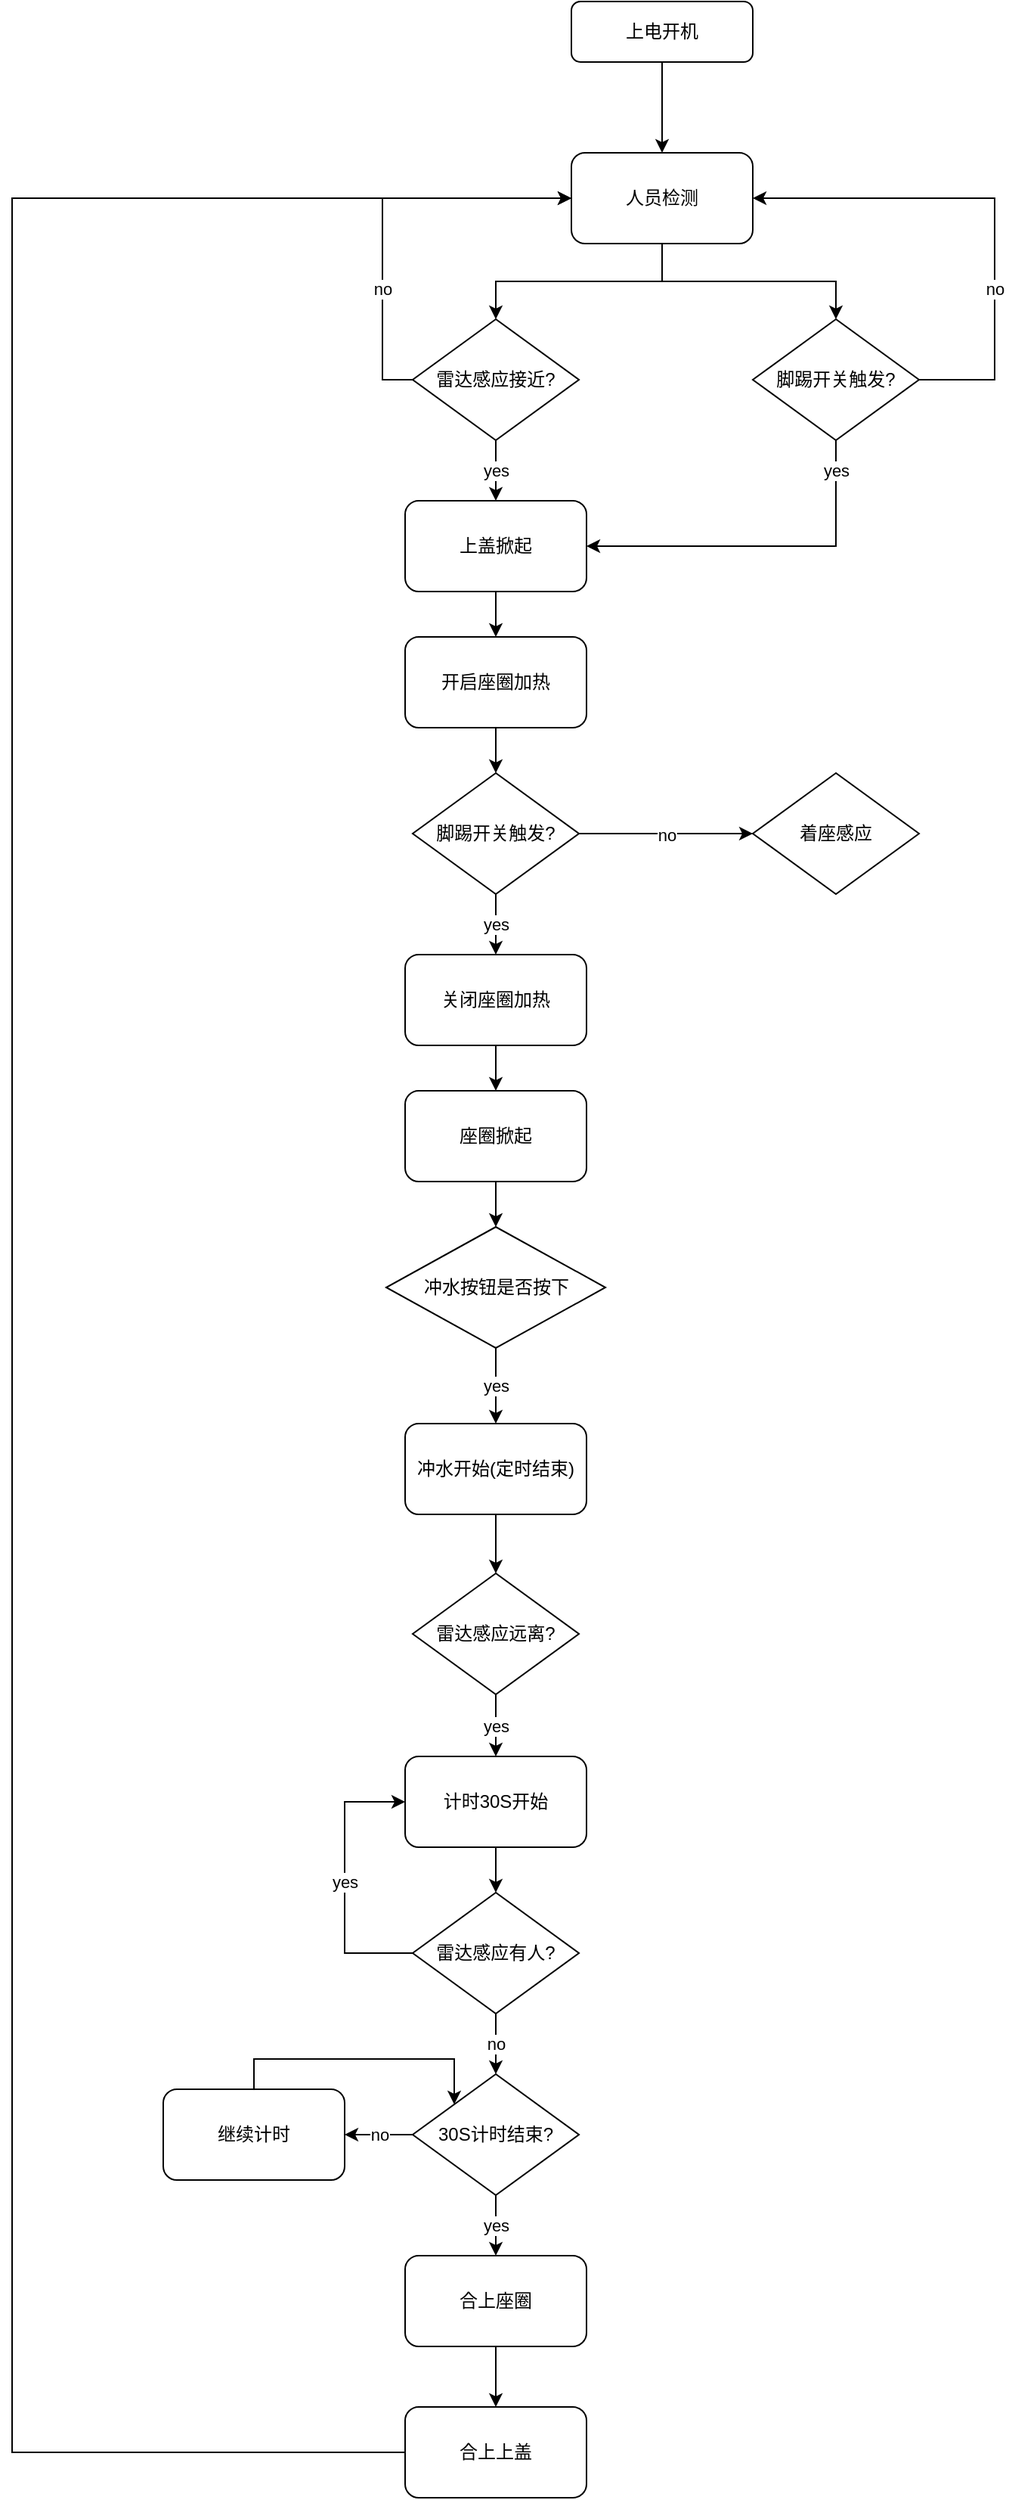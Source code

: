 <mxfile version="14.7.0" type="github">
  <diagram id="C5RBs43oDa-KdzZeNtuy" name="Page-1">
    <mxGraphModel dx="2500" dy="896" grid="1" gridSize="10" guides="1" tooltips="1" connect="1" arrows="1" fold="1" page="1" pageScale="1" pageWidth="827" pageHeight="1169" math="0" shadow="0">
      <root>
        <mxCell id="WIyWlLk6GJQsqaUBKTNV-0" />
        <mxCell id="WIyWlLk6GJQsqaUBKTNV-1" parent="WIyWlLk6GJQsqaUBKTNV-0" />
        <mxCell id="2HKD_gltTXgtxPYkwOB--66" style="edgeStyle=orthogonalEdgeStyle;rounded=0;orthogonalLoop=1;jettySize=auto;html=1;exitX=0.5;exitY=1;exitDx=0;exitDy=0;entryX=0.5;entryY=0;entryDx=0;entryDy=0;" edge="1" parent="WIyWlLk6GJQsqaUBKTNV-1" source="WIyWlLk6GJQsqaUBKTNV-3" target="2HKD_gltTXgtxPYkwOB--2">
          <mxGeometry relative="1" as="geometry" />
        </mxCell>
        <mxCell id="WIyWlLk6GJQsqaUBKTNV-3" value="上电开机" style="rounded=1;whiteSpace=wrap;html=1;fontSize=12;glass=0;strokeWidth=1;shadow=0;" parent="WIyWlLk6GJQsqaUBKTNV-1" vertex="1">
          <mxGeometry x="270" y="50" width="120" height="40" as="geometry" />
        </mxCell>
        <mxCell id="2HKD_gltTXgtxPYkwOB--67" style="edgeStyle=orthogonalEdgeStyle;rounded=0;orthogonalLoop=1;jettySize=auto;html=1;exitX=0.5;exitY=1;exitDx=0;exitDy=0;entryX=0.5;entryY=0;entryDx=0;entryDy=0;" edge="1" parent="WIyWlLk6GJQsqaUBKTNV-1" source="2HKD_gltTXgtxPYkwOB--2" target="2HKD_gltTXgtxPYkwOB--3">
          <mxGeometry relative="1" as="geometry" />
        </mxCell>
        <mxCell id="2HKD_gltTXgtxPYkwOB--68" style="edgeStyle=orthogonalEdgeStyle;rounded=0;orthogonalLoop=1;jettySize=auto;html=1;exitX=0.5;exitY=1;exitDx=0;exitDy=0;entryX=0.5;entryY=0;entryDx=0;entryDy=0;" edge="1" parent="WIyWlLk6GJQsqaUBKTNV-1" source="2HKD_gltTXgtxPYkwOB--2" target="2HKD_gltTXgtxPYkwOB--64">
          <mxGeometry relative="1" as="geometry" />
        </mxCell>
        <mxCell id="2HKD_gltTXgtxPYkwOB--2" value="人员检测" style="rounded=1;whiteSpace=wrap;html=1;flipH=1;flipV=0;" vertex="1" parent="WIyWlLk6GJQsqaUBKTNV-1">
          <mxGeometry x="270" y="150" width="120" height="60" as="geometry" />
        </mxCell>
        <mxCell id="2HKD_gltTXgtxPYkwOB--13" value="yes" style="edgeStyle=orthogonalEdgeStyle;rounded=0;orthogonalLoop=1;jettySize=auto;html=1;exitX=0.5;exitY=1;exitDx=0;exitDy=0;entryX=0.5;entryY=0;entryDx=0;entryDy=0;labelBorderColor=none;" edge="1" parent="WIyWlLk6GJQsqaUBKTNV-1" source="2HKD_gltTXgtxPYkwOB--3" target="2HKD_gltTXgtxPYkwOB--6">
          <mxGeometry relative="1" as="geometry">
            <mxPoint as="offset" />
          </mxGeometry>
        </mxCell>
        <mxCell id="2HKD_gltTXgtxPYkwOB--70" value="no" style="edgeStyle=orthogonalEdgeStyle;rounded=0;orthogonalLoop=1;jettySize=auto;html=1;exitX=0;exitY=0.5;exitDx=0;exitDy=0;entryX=0;entryY=0.5;entryDx=0;entryDy=0;" edge="1" parent="WIyWlLk6GJQsqaUBKTNV-1" source="2HKD_gltTXgtxPYkwOB--3" target="2HKD_gltTXgtxPYkwOB--2">
          <mxGeometry x="-0.396" relative="1" as="geometry">
            <mxPoint as="offset" />
          </mxGeometry>
        </mxCell>
        <mxCell id="2HKD_gltTXgtxPYkwOB--3" value="雷达感应接近?" style="rhombus;whiteSpace=wrap;html=1;flipH=1;flipV=0;" vertex="1" parent="WIyWlLk6GJQsqaUBKTNV-1">
          <mxGeometry x="165" y="260" width="110" height="80" as="geometry" />
        </mxCell>
        <mxCell id="2HKD_gltTXgtxPYkwOB--27" style="edgeStyle=orthogonalEdgeStyle;rounded=0;orthogonalLoop=1;jettySize=auto;html=1;exitX=0.5;exitY=1;exitDx=0;exitDy=0;entryX=0.5;entryY=0;entryDx=0;entryDy=0;" edge="1" parent="WIyWlLk6GJQsqaUBKTNV-1" source="2HKD_gltTXgtxPYkwOB--6" target="2HKD_gltTXgtxPYkwOB--26">
          <mxGeometry relative="1" as="geometry" />
        </mxCell>
        <mxCell id="2HKD_gltTXgtxPYkwOB--6" value="上盖掀起" style="rounded=1;whiteSpace=wrap;html=1;" vertex="1" parent="WIyWlLk6GJQsqaUBKTNV-1">
          <mxGeometry x="160" y="380" width="120" height="60" as="geometry" />
        </mxCell>
        <mxCell id="2HKD_gltTXgtxPYkwOB--25" style="edgeStyle=orthogonalEdgeStyle;rounded=0;orthogonalLoop=1;jettySize=auto;html=1;exitX=0.5;exitY=1;exitDx=0;exitDy=0;entryX=0.5;entryY=0;entryDx=0;entryDy=0;" edge="1" parent="WIyWlLk6GJQsqaUBKTNV-1" source="2HKD_gltTXgtxPYkwOB--16" target="2HKD_gltTXgtxPYkwOB--24">
          <mxGeometry relative="1" as="geometry" />
        </mxCell>
        <mxCell id="2HKD_gltTXgtxPYkwOB--16" value="关闭座圈加热" style="rounded=1;whiteSpace=wrap;html=1;" vertex="1" parent="WIyWlLk6GJQsqaUBKTNV-1">
          <mxGeometry x="160" y="680" width="120" height="60" as="geometry" />
        </mxCell>
        <mxCell id="2HKD_gltTXgtxPYkwOB--20" value="yes" style="edgeStyle=orthogonalEdgeStyle;rounded=0;orthogonalLoop=1;jettySize=auto;html=1;exitX=0.5;exitY=1;exitDx=0;exitDy=0;" edge="1" parent="WIyWlLk6GJQsqaUBKTNV-1" source="2HKD_gltTXgtxPYkwOB--18" target="2HKD_gltTXgtxPYkwOB--16">
          <mxGeometry relative="1" as="geometry" />
        </mxCell>
        <mxCell id="2HKD_gltTXgtxPYkwOB--21" value="no" style="edgeStyle=orthogonalEdgeStyle;rounded=0;orthogonalLoop=1;jettySize=auto;html=1;exitX=1;exitY=0.5;exitDx=0;exitDy=0;" edge="1" parent="WIyWlLk6GJQsqaUBKTNV-1" source="2HKD_gltTXgtxPYkwOB--18">
          <mxGeometry relative="1" as="geometry">
            <mxPoint x="390" y="600" as="targetPoint" />
          </mxGeometry>
        </mxCell>
        <mxCell id="2HKD_gltTXgtxPYkwOB--18" value="脚踢开关触发?" style="rhombus;whiteSpace=wrap;html=1;flipH=1;flipV=0;" vertex="1" parent="WIyWlLk6GJQsqaUBKTNV-1">
          <mxGeometry x="165" y="560" width="110" height="80" as="geometry" />
        </mxCell>
        <mxCell id="2HKD_gltTXgtxPYkwOB--23" value="着座感应" style="rhombus;whiteSpace=wrap;html=1;flipH=1;flipV=0;" vertex="1" parent="WIyWlLk6GJQsqaUBKTNV-1">
          <mxGeometry x="390" y="560" width="110" height="80" as="geometry" />
        </mxCell>
        <mxCell id="2HKD_gltTXgtxPYkwOB--30" style="edgeStyle=orthogonalEdgeStyle;rounded=0;orthogonalLoop=1;jettySize=auto;html=1;exitX=0.5;exitY=1;exitDx=0;exitDy=0;entryX=0.5;entryY=0;entryDx=0;entryDy=0;" edge="1" parent="WIyWlLk6GJQsqaUBKTNV-1" source="2HKD_gltTXgtxPYkwOB--24" target="2HKD_gltTXgtxPYkwOB--29">
          <mxGeometry relative="1" as="geometry" />
        </mxCell>
        <mxCell id="2HKD_gltTXgtxPYkwOB--24" value="座圈掀起" style="rounded=1;whiteSpace=wrap;html=1;" vertex="1" parent="WIyWlLk6GJQsqaUBKTNV-1">
          <mxGeometry x="160" y="770" width="120" height="60" as="geometry" />
        </mxCell>
        <mxCell id="2HKD_gltTXgtxPYkwOB--28" style="edgeStyle=orthogonalEdgeStyle;rounded=0;orthogonalLoop=1;jettySize=auto;html=1;exitX=0.5;exitY=1;exitDx=0;exitDy=0;entryX=0.5;entryY=0;entryDx=0;entryDy=0;" edge="1" parent="WIyWlLk6GJQsqaUBKTNV-1" source="2HKD_gltTXgtxPYkwOB--26" target="2HKD_gltTXgtxPYkwOB--18">
          <mxGeometry relative="1" as="geometry" />
        </mxCell>
        <mxCell id="2HKD_gltTXgtxPYkwOB--26" value="开启座圈加热" style="rounded=1;whiteSpace=wrap;html=1;" vertex="1" parent="WIyWlLk6GJQsqaUBKTNV-1">
          <mxGeometry x="160" y="470" width="120" height="60" as="geometry" />
        </mxCell>
        <mxCell id="2HKD_gltTXgtxPYkwOB--32" value="yes" style="edgeStyle=orthogonalEdgeStyle;rounded=0;orthogonalLoop=1;jettySize=auto;html=1;exitX=0.5;exitY=1;exitDx=0;exitDy=0;entryX=0.5;entryY=0;entryDx=0;entryDy=0;" edge="1" parent="WIyWlLk6GJQsqaUBKTNV-1" source="2HKD_gltTXgtxPYkwOB--29" target="2HKD_gltTXgtxPYkwOB--31">
          <mxGeometry relative="1" as="geometry" />
        </mxCell>
        <mxCell id="2HKD_gltTXgtxPYkwOB--29" value="冲水按钮是否按下" style="rhombus;whiteSpace=wrap;html=1;flipH=1;flipV=0;" vertex="1" parent="WIyWlLk6GJQsqaUBKTNV-1">
          <mxGeometry x="147.5" y="860" width="145" height="80" as="geometry" />
        </mxCell>
        <mxCell id="2HKD_gltTXgtxPYkwOB--45" style="edgeStyle=orthogonalEdgeStyle;rounded=0;orthogonalLoop=1;jettySize=auto;html=1;exitX=0.5;exitY=1;exitDx=0;exitDy=0;entryX=0.5;entryY=0;entryDx=0;entryDy=0;" edge="1" parent="WIyWlLk6GJQsqaUBKTNV-1" source="2HKD_gltTXgtxPYkwOB--31" target="2HKD_gltTXgtxPYkwOB--44">
          <mxGeometry relative="1" as="geometry" />
        </mxCell>
        <mxCell id="2HKD_gltTXgtxPYkwOB--31" value="冲水开始(定时结束)" style="rounded=1;whiteSpace=wrap;html=1;" vertex="1" parent="WIyWlLk6GJQsqaUBKTNV-1">
          <mxGeometry x="160" y="990" width="120" height="60" as="geometry" />
        </mxCell>
        <mxCell id="2HKD_gltTXgtxPYkwOB--47" value="yes" style="edgeStyle=orthogonalEdgeStyle;rounded=0;orthogonalLoop=1;jettySize=auto;html=1;exitX=0.5;exitY=1;exitDx=0;exitDy=0;entryX=0.5;entryY=0;entryDx=0;entryDy=0;" edge="1" parent="WIyWlLk6GJQsqaUBKTNV-1" source="2HKD_gltTXgtxPYkwOB--44" target="2HKD_gltTXgtxPYkwOB--46">
          <mxGeometry relative="1" as="geometry" />
        </mxCell>
        <mxCell id="2HKD_gltTXgtxPYkwOB--44" value="雷达感应远离?" style="rhombus;whiteSpace=wrap;html=1;flipH=1;flipV=0;" vertex="1" parent="WIyWlLk6GJQsqaUBKTNV-1">
          <mxGeometry x="165" y="1089" width="110" height="80" as="geometry" />
        </mxCell>
        <mxCell id="2HKD_gltTXgtxPYkwOB--51" style="edgeStyle=orthogonalEdgeStyle;rounded=0;orthogonalLoop=1;jettySize=auto;html=1;exitX=0.5;exitY=1;exitDx=0;exitDy=0;entryX=0.5;entryY=0;entryDx=0;entryDy=0;" edge="1" parent="WIyWlLk6GJQsqaUBKTNV-1" source="2HKD_gltTXgtxPYkwOB--46" target="2HKD_gltTXgtxPYkwOB--48">
          <mxGeometry relative="1" as="geometry" />
        </mxCell>
        <mxCell id="2HKD_gltTXgtxPYkwOB--46" value="计时30S开始" style="rounded=1;whiteSpace=wrap;html=1;" vertex="1" parent="WIyWlLk6GJQsqaUBKTNV-1">
          <mxGeometry x="160" y="1210" width="120" height="60" as="geometry" />
        </mxCell>
        <mxCell id="2HKD_gltTXgtxPYkwOB--52" value="yes" style="edgeStyle=orthogonalEdgeStyle;rounded=0;orthogonalLoop=1;jettySize=auto;html=1;exitX=0;exitY=0.5;exitDx=0;exitDy=0;entryX=0;entryY=0.5;entryDx=0;entryDy=0;" edge="1" parent="WIyWlLk6GJQsqaUBKTNV-1" source="2HKD_gltTXgtxPYkwOB--48" target="2HKD_gltTXgtxPYkwOB--46">
          <mxGeometry relative="1" as="geometry">
            <Array as="points">
              <mxPoint x="120" y="1340" />
              <mxPoint x="120" y="1240" />
            </Array>
          </mxGeometry>
        </mxCell>
        <mxCell id="2HKD_gltTXgtxPYkwOB--55" value="no" style="edgeStyle=orthogonalEdgeStyle;rounded=0;orthogonalLoop=1;jettySize=auto;html=1;exitX=0.5;exitY=1;exitDx=0;exitDy=0;entryX=0.5;entryY=0;entryDx=0;entryDy=0;" edge="1" parent="WIyWlLk6GJQsqaUBKTNV-1" source="2HKD_gltTXgtxPYkwOB--48" target="2HKD_gltTXgtxPYkwOB--54">
          <mxGeometry relative="1" as="geometry" />
        </mxCell>
        <mxCell id="2HKD_gltTXgtxPYkwOB--48" value="雷达感应有人?" style="rhombus;whiteSpace=wrap;html=1;flipH=1;flipV=0;" vertex="1" parent="WIyWlLk6GJQsqaUBKTNV-1">
          <mxGeometry x="165" y="1300" width="110" height="80" as="geometry" />
        </mxCell>
        <mxCell id="2HKD_gltTXgtxPYkwOB--58" value="yes" style="edgeStyle=orthogonalEdgeStyle;rounded=0;orthogonalLoop=1;jettySize=auto;html=1;exitX=0.5;exitY=1;exitDx=0;exitDy=0;entryX=0.5;entryY=0;entryDx=0;entryDy=0;" edge="1" parent="WIyWlLk6GJQsqaUBKTNV-1" source="2HKD_gltTXgtxPYkwOB--54" target="2HKD_gltTXgtxPYkwOB--56">
          <mxGeometry relative="1" as="geometry" />
        </mxCell>
        <mxCell id="2HKD_gltTXgtxPYkwOB--60" value="no" style="edgeStyle=orthogonalEdgeStyle;rounded=0;orthogonalLoop=1;jettySize=auto;html=1;exitX=0;exitY=0.5;exitDx=0;exitDy=0;entryX=1;entryY=0.5;entryDx=0;entryDy=0;" edge="1" parent="WIyWlLk6GJQsqaUBKTNV-1" source="2HKD_gltTXgtxPYkwOB--54" target="2HKD_gltTXgtxPYkwOB--59">
          <mxGeometry relative="1" as="geometry" />
        </mxCell>
        <mxCell id="2HKD_gltTXgtxPYkwOB--54" value="30S计时结束?" style="rhombus;whiteSpace=wrap;html=1;flipH=1;flipV=0;" vertex="1" parent="WIyWlLk6GJQsqaUBKTNV-1">
          <mxGeometry x="165" y="1420" width="110" height="80" as="geometry" />
        </mxCell>
        <mxCell id="2HKD_gltTXgtxPYkwOB--62" style="edgeStyle=orthogonalEdgeStyle;rounded=0;orthogonalLoop=1;jettySize=auto;html=1;exitX=0.5;exitY=1;exitDx=0;exitDy=0;entryX=0.5;entryY=0;entryDx=0;entryDy=0;" edge="1" parent="WIyWlLk6GJQsqaUBKTNV-1" source="2HKD_gltTXgtxPYkwOB--56" target="2HKD_gltTXgtxPYkwOB--57">
          <mxGeometry relative="1" as="geometry" />
        </mxCell>
        <mxCell id="2HKD_gltTXgtxPYkwOB--56" value="合上座圈" style="rounded=1;whiteSpace=wrap;html=1;" vertex="1" parent="WIyWlLk6GJQsqaUBKTNV-1">
          <mxGeometry x="160" y="1540" width="120" height="60" as="geometry" />
        </mxCell>
        <mxCell id="2HKD_gltTXgtxPYkwOB--63" style="edgeStyle=orthogonalEdgeStyle;rounded=0;orthogonalLoop=1;jettySize=auto;html=1;exitX=0;exitY=0.5;exitDx=0;exitDy=0;entryX=0;entryY=0.5;entryDx=0;entryDy=0;" edge="1" parent="WIyWlLk6GJQsqaUBKTNV-1" source="2HKD_gltTXgtxPYkwOB--57" target="2HKD_gltTXgtxPYkwOB--2">
          <mxGeometry relative="1" as="geometry">
            <Array as="points">
              <mxPoint x="-100" y="1670" />
              <mxPoint x="-100" y="180" />
            </Array>
          </mxGeometry>
        </mxCell>
        <mxCell id="2HKD_gltTXgtxPYkwOB--57" value="合上上盖" style="rounded=1;whiteSpace=wrap;html=1;" vertex="1" parent="WIyWlLk6GJQsqaUBKTNV-1">
          <mxGeometry x="160" y="1640" width="120" height="60" as="geometry" />
        </mxCell>
        <mxCell id="2HKD_gltTXgtxPYkwOB--61" style="edgeStyle=orthogonalEdgeStyle;rounded=0;orthogonalLoop=1;jettySize=auto;html=1;exitX=0.5;exitY=0;exitDx=0;exitDy=0;entryX=0;entryY=0;entryDx=0;entryDy=0;" edge="1" parent="WIyWlLk6GJQsqaUBKTNV-1" source="2HKD_gltTXgtxPYkwOB--59" target="2HKD_gltTXgtxPYkwOB--54">
          <mxGeometry relative="1" as="geometry">
            <Array as="points">
              <mxPoint x="60" y="1410" />
              <mxPoint x="193" y="1410" />
            </Array>
          </mxGeometry>
        </mxCell>
        <mxCell id="2HKD_gltTXgtxPYkwOB--59" value="继续计时" style="rounded=1;whiteSpace=wrap;html=1;" vertex="1" parent="WIyWlLk6GJQsqaUBKTNV-1">
          <mxGeometry y="1430" width="120" height="60" as="geometry" />
        </mxCell>
        <mxCell id="2HKD_gltTXgtxPYkwOB--69" style="edgeStyle=orthogonalEdgeStyle;rounded=0;orthogonalLoop=1;jettySize=auto;html=1;exitX=0.5;exitY=1;exitDx=0;exitDy=0;entryX=1;entryY=0.5;entryDx=0;entryDy=0;" edge="1" parent="WIyWlLk6GJQsqaUBKTNV-1" source="2HKD_gltTXgtxPYkwOB--64" target="2HKD_gltTXgtxPYkwOB--6">
          <mxGeometry relative="1" as="geometry">
            <mxPoint x="445" y="380" as="targetPoint" />
          </mxGeometry>
        </mxCell>
        <mxCell id="2HKD_gltTXgtxPYkwOB--73" value="yes" style="edgeLabel;html=1;align=center;verticalAlign=middle;resizable=0;points=[];" vertex="1" connectable="0" parent="2HKD_gltTXgtxPYkwOB--69">
          <mxGeometry x="-0.787" y="1" relative="1" as="geometry">
            <mxPoint x="-1" y="-5" as="offset" />
          </mxGeometry>
        </mxCell>
        <mxCell id="2HKD_gltTXgtxPYkwOB--71" value="no" style="edgeStyle=orthogonalEdgeStyle;rounded=0;orthogonalLoop=1;jettySize=auto;html=1;exitX=1;exitY=0.5;exitDx=0;exitDy=0;entryX=1;entryY=0.5;entryDx=0;entryDy=0;" edge="1" parent="WIyWlLk6GJQsqaUBKTNV-1" source="2HKD_gltTXgtxPYkwOB--64" target="2HKD_gltTXgtxPYkwOB--2">
          <mxGeometry x="-0.333" relative="1" as="geometry">
            <Array as="points">
              <mxPoint x="550" y="300" />
              <mxPoint x="550" y="180" />
            </Array>
            <mxPoint as="offset" />
          </mxGeometry>
        </mxCell>
        <mxCell id="2HKD_gltTXgtxPYkwOB--64" value="脚踢开关触发?" style="rhombus;whiteSpace=wrap;html=1;flipH=1;flipV=0;" vertex="1" parent="WIyWlLk6GJQsqaUBKTNV-1">
          <mxGeometry x="390" y="260" width="110" height="80" as="geometry" />
        </mxCell>
      </root>
    </mxGraphModel>
  </diagram>
</mxfile>
